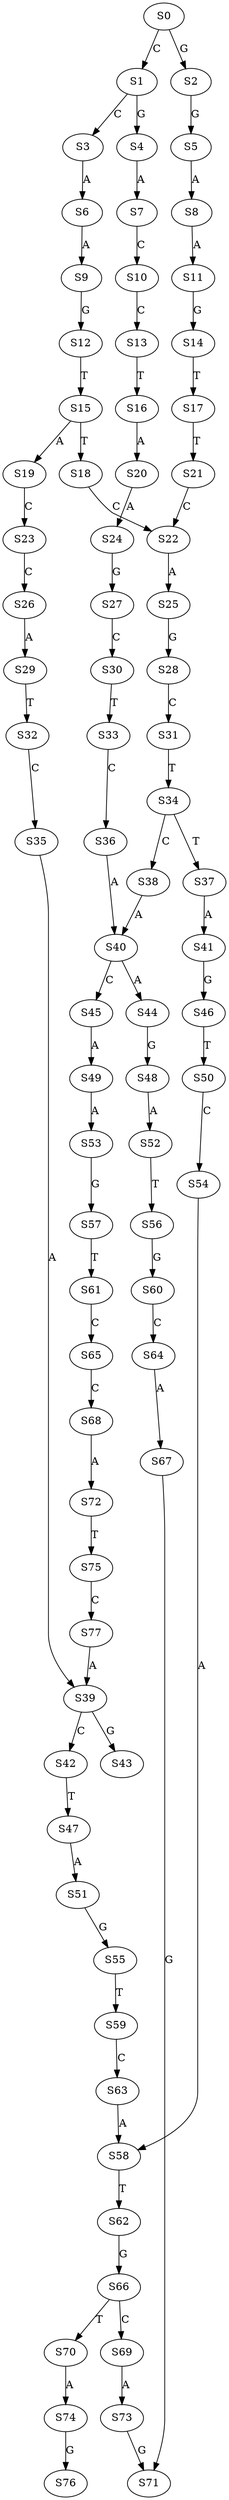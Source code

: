 strict digraph  {
	S0 -> S1 [ label = C ];
	S0 -> S2 [ label = G ];
	S1 -> S3 [ label = C ];
	S1 -> S4 [ label = G ];
	S2 -> S5 [ label = G ];
	S3 -> S6 [ label = A ];
	S4 -> S7 [ label = A ];
	S5 -> S8 [ label = A ];
	S6 -> S9 [ label = A ];
	S7 -> S10 [ label = C ];
	S8 -> S11 [ label = A ];
	S9 -> S12 [ label = G ];
	S10 -> S13 [ label = C ];
	S11 -> S14 [ label = G ];
	S12 -> S15 [ label = T ];
	S13 -> S16 [ label = T ];
	S14 -> S17 [ label = T ];
	S15 -> S18 [ label = T ];
	S15 -> S19 [ label = A ];
	S16 -> S20 [ label = A ];
	S17 -> S21 [ label = T ];
	S18 -> S22 [ label = C ];
	S19 -> S23 [ label = C ];
	S20 -> S24 [ label = A ];
	S21 -> S22 [ label = C ];
	S22 -> S25 [ label = A ];
	S23 -> S26 [ label = C ];
	S24 -> S27 [ label = G ];
	S25 -> S28 [ label = G ];
	S26 -> S29 [ label = A ];
	S27 -> S30 [ label = C ];
	S28 -> S31 [ label = C ];
	S29 -> S32 [ label = T ];
	S30 -> S33 [ label = T ];
	S31 -> S34 [ label = T ];
	S32 -> S35 [ label = C ];
	S33 -> S36 [ label = C ];
	S34 -> S37 [ label = T ];
	S34 -> S38 [ label = C ];
	S35 -> S39 [ label = A ];
	S36 -> S40 [ label = A ];
	S37 -> S41 [ label = A ];
	S38 -> S40 [ label = A ];
	S39 -> S42 [ label = C ];
	S39 -> S43 [ label = G ];
	S40 -> S44 [ label = A ];
	S40 -> S45 [ label = C ];
	S41 -> S46 [ label = G ];
	S42 -> S47 [ label = T ];
	S44 -> S48 [ label = G ];
	S45 -> S49 [ label = A ];
	S46 -> S50 [ label = T ];
	S47 -> S51 [ label = A ];
	S48 -> S52 [ label = A ];
	S49 -> S53 [ label = A ];
	S50 -> S54 [ label = C ];
	S51 -> S55 [ label = G ];
	S52 -> S56 [ label = T ];
	S53 -> S57 [ label = G ];
	S54 -> S58 [ label = A ];
	S55 -> S59 [ label = T ];
	S56 -> S60 [ label = G ];
	S57 -> S61 [ label = T ];
	S58 -> S62 [ label = T ];
	S59 -> S63 [ label = C ];
	S60 -> S64 [ label = C ];
	S61 -> S65 [ label = C ];
	S62 -> S66 [ label = G ];
	S63 -> S58 [ label = A ];
	S64 -> S67 [ label = A ];
	S65 -> S68 [ label = C ];
	S66 -> S69 [ label = C ];
	S66 -> S70 [ label = T ];
	S67 -> S71 [ label = G ];
	S68 -> S72 [ label = A ];
	S69 -> S73 [ label = A ];
	S70 -> S74 [ label = A ];
	S72 -> S75 [ label = T ];
	S73 -> S71 [ label = G ];
	S74 -> S76 [ label = G ];
	S75 -> S77 [ label = C ];
	S77 -> S39 [ label = A ];
}
